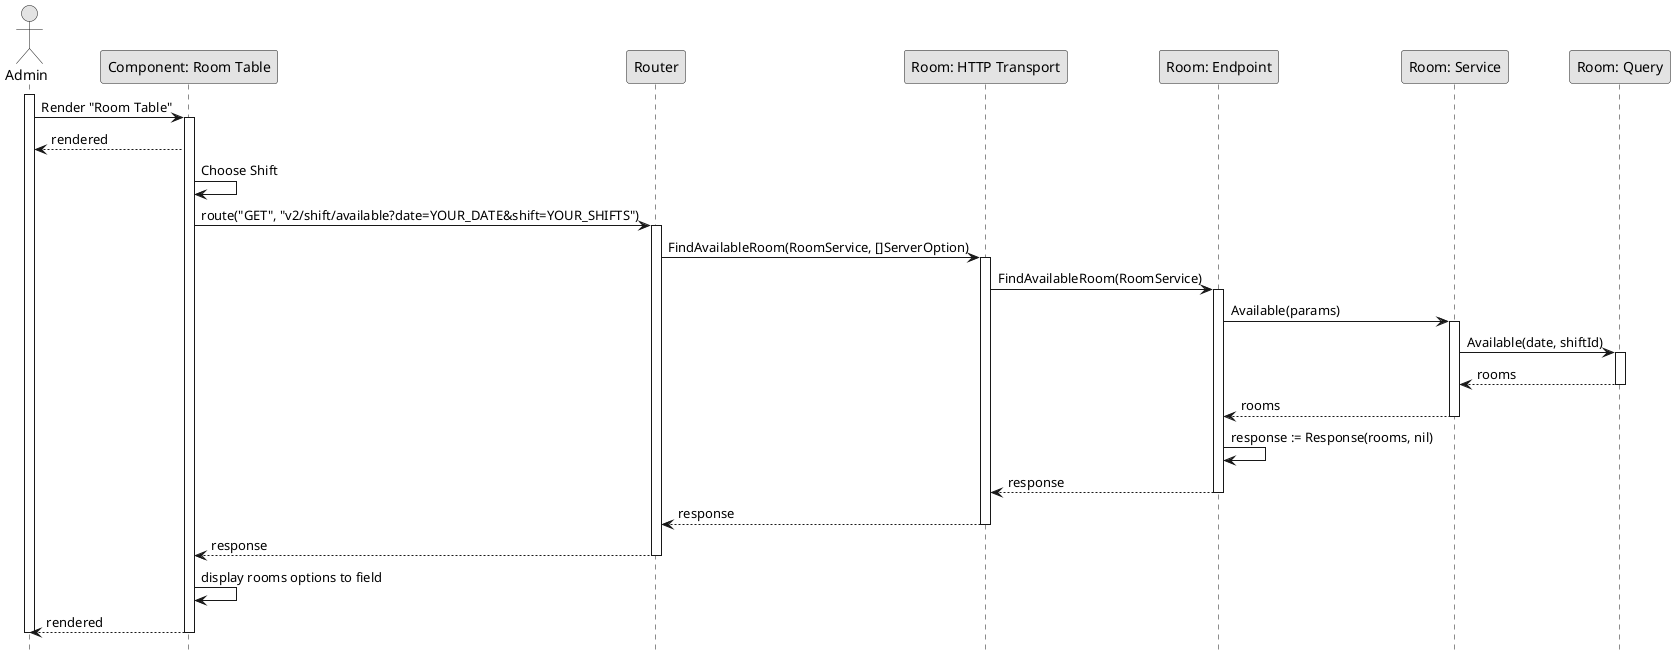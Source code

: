 @startuml GetRoomAvailable

skinparam Monochrome true
skinparam Shadowing false
hide footbox

actor Admin
participant "Component: Room Table" as RoomTable
participant "Router" as Router
participant "Room: HTTP Transport" as RoomHTTPTransport
participant "Room: Endpoint" as RoomEndpoint
participant "Room: Service" as RoomService
participant "Room: Query" as RoomQuery

activate Admin

Admin->RoomTable: Render "Room Table"
activate RoomTable
RoomTable-->Admin: rendered
RoomTable->RoomTable: Choose Shift
RoomTable->Router: route("GET", "v2/shift/available?date=YOUR_DATE&shift=YOUR_SHIFTS")
activate Router
Router->RoomHTTPTransport: FindAvailableRoom(RoomService, []ServerOption)
activate RoomHTTPTransport
RoomHTTPTransport->RoomEndpoint: FindAvailableRoom(RoomService)
activate RoomEndpoint
RoomEndpoint->RoomService: Available(params)

activate RoomService
RoomService->RoomQuery: Available(date, shiftId)
activate RoomQuery
RoomQuery-->RoomService: rooms
deactivate RoomQuery
RoomService-->RoomEndpoint: rooms
deactivate RoomService

RoomEndpoint->RoomEndpoint: response := Response(rooms, nil)
RoomEndpoint-->RoomHTTPTransport: response
deactivate RoomEndpoint
RoomHTTPTransport-->Router: response
deactivate RoomHTTPTransport
Router-->RoomTable: response
deactivate Router
RoomTable->RoomTable: display rooms options to field
RoomTable-->Admin: rendered
deactivate RoomTable

deactivate Admin

@enduml